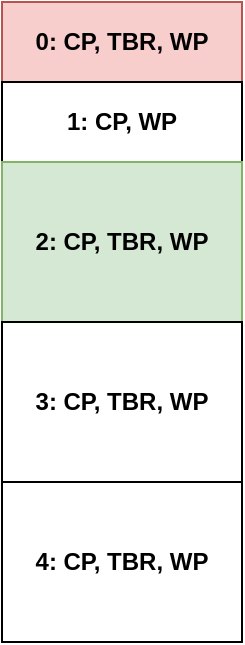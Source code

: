 <mxfile version="16.4.7" type="device"><diagram id="IHq9F0foX80C1E2XY6wX" name="Page-1"><mxGraphModel dx="1418" dy="726" grid="1" gridSize="10" guides="1" tooltips="1" connect="1" arrows="1" fold="1" page="1" pageScale="1" pageWidth="850" pageHeight="1100" math="0" shadow="0"><root><mxCell id="0"/><mxCell id="1" parent="0"/><mxCell id="5aD0GElb5Q8Xf5cXIfWP-1" value="&lt;b&gt;0: CP, TBR, WP&lt;br&gt;&lt;/b&gt;" style="rounded=0;whiteSpace=wrap;html=1;fillColor=#f8cecc;strokeColor=#b85450;" vertex="1" parent="1"><mxGeometry x="40" y="120" width="120" height="40" as="geometry"/></mxCell><mxCell id="5aD0GElb5Q8Xf5cXIfWP-2" value="&lt;font style=&quot;font-size: 12px&quot;&gt;&lt;b&gt;1: CP, WP&lt;br&gt;&lt;/b&gt;&lt;/font&gt;" style="rounded=0;whiteSpace=wrap;html=1;" vertex="1" parent="1"><mxGeometry x="40" y="160" width="120" height="40" as="geometry"/></mxCell><mxCell id="5aD0GElb5Q8Xf5cXIfWP-3" value="&lt;b&gt;2: CP, TBR, WP&lt;/b&gt;" style="rounded=0;whiteSpace=wrap;html=1;fillColor=#d5e8d4;strokeColor=#82b366;" vertex="1" parent="1"><mxGeometry x="40" y="200" width="120" height="80" as="geometry"/></mxCell><mxCell id="5aD0GElb5Q8Xf5cXIfWP-4" value="&lt;b&gt;&lt;font style=&quot;font-size: 12px&quot;&gt;3: CP, TBR, WP&lt;br&gt;&lt;/font&gt;&lt;/b&gt;" style="rounded=0;whiteSpace=wrap;html=1;" vertex="1" parent="1"><mxGeometry x="40" y="280" width="120" height="80" as="geometry"/></mxCell><mxCell id="5aD0GElb5Q8Xf5cXIfWP-5" value="&lt;b&gt;4: CP, TBR, WP&lt;br&gt;&lt;/b&gt;" style="rounded=0;whiteSpace=wrap;html=1;" vertex="1" parent="1"><mxGeometry x="40" y="360" width="120" height="80" as="geometry"/></mxCell></root></mxGraphModel></diagram></mxfile>